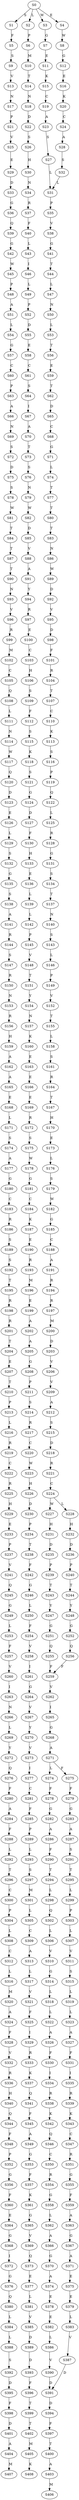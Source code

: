 strict digraph  {
	S0 -> S1 [ label = S ];
	S0 -> S2 [ label = L ];
	S0 -> S3 [ label = W ];
	S0 -> S4 [ label = E ];
	S1 -> S5 [ label = F ];
	S2 -> S6 [ label = P ];
	S3 -> S7 [ label = G ];
	S4 -> S8 [ label = W ];
	S5 -> S9 [ label = S ];
	S6 -> S10 [ label = M ];
	S7 -> S11 [ label = E ];
	S8 -> S12 [ label = G ];
	S9 -> S13 [ label = V ];
	S10 -> S14 [ label = T ];
	S11 -> S15 [ label = K ];
	S12 -> S16 [ label = E ];
	S13 -> S17 [ label = N ];
	S14 -> S18 [ label = N ];
	S15 -> S19 [ label = C ];
	S16 -> S20 [ label = K ];
	S17 -> S21 [ label = P ];
	S18 -> S22 [ label = D ];
	S19 -> S23 [ label = A ];
	S20 -> S24 [ label = C ];
	S21 -> S25 [ label = V ];
	S22 -> S26 [ label = S ];
	S23 -> S27 [ label = S ];
	S24 -> S28 [ label = A ];
	S25 -> S29 [ label = E ];
	S26 -> S30 [ label = H ];
	S27 -> S31 [ label = L ];
	S28 -> S32 [ label = S ];
	S29 -> S33 [ label = D ];
	S30 -> S34 [ label = N ];
	S31 -> S35 [ label = P ];
	S32 -> S31 [ label = L ];
	S33 -> S36 [ label = G ];
	S34 -> S37 [ label = R ];
	S35 -> S38 [ label = V ];
	S36 -> S39 [ label = Q ];
	S37 -> S40 [ label = F ];
	S38 -> S41 [ label = G ];
	S39 -> S42 [ label = G ];
	S40 -> S43 [ label = L ];
	S41 -> S44 [ label = T ];
	S42 -> S45 [ label = W ];
	S43 -> S46 [ label = I ];
	S44 -> S47 [ label = L ];
	S45 -> S48 [ label = P ];
	S46 -> S49 [ label = L ];
	S47 -> S50 [ label = N ];
	S48 -> S51 [ label = A ];
	S49 -> S52 [ label = P ];
	S50 -> S53 [ label = L ];
	S51 -> S54 [ label = L ];
	S52 -> S55 [ label = D ];
	S53 -> S56 [ label = T ];
	S54 -> S57 [ label = G ];
	S55 -> S58 [ label = E ];
	S56 -> S59 [ label = E ];
	S57 -> S60 [ label = C ];
	S58 -> S61 [ label = C ];
	S59 -> S62 [ label = T ];
	S60 -> S63 [ label = P ];
	S61 -> S64 [ label = S ];
	S62 -> S65 [ label = D ];
	S63 -> S66 [ label = A ];
	S64 -> S67 [ label = I ];
	S65 -> S68 [ label = C ];
	S66 -> S69 [ label = N ];
	S67 -> S70 [ label = A ];
	S68 -> S71 [ label = G ];
	S69 -> S72 [ label = S ];
	S70 -> S73 [ label = T ];
	S71 -> S74 [ label = L ];
	S72 -> S75 [ label = D ];
	S73 -> S76 [ label = S ];
	S74 -> S77 [ label = T ];
	S75 -> S78 [ label = S ];
	S76 -> S79 [ label = N ];
	S77 -> S80 [ label = T ];
	S78 -> S81 [ label = W ];
	S79 -> S82 [ label = W ];
	S80 -> S83 [ label = T ];
	S81 -> S84 [ label = T ];
	S82 -> S85 [ label = D ];
	S83 -> S86 [ label = N ];
	S84 -> S87 [ label = T ];
	S85 -> S88 [ label = V ];
	S86 -> S89 [ label = W ];
	S87 -> S90 [ label = T ];
	S88 -> S91 [ label = A ];
	S89 -> S92 [ label = D ];
	S90 -> S93 [ label = N ];
	S91 -> S94 [ label = Y ];
	S92 -> S95 [ label = V ];
	S93 -> S96 [ label = V ];
	S94 -> S97 [ label = R ];
	S95 -> S98 [ label = D ];
	S96 -> S99 [ label = R ];
	S97 -> S100 [ label = E ];
	S98 -> S101 [ label = F ];
	S99 -> S102 [ label = M ];
	S100 -> S103 [ label = C ];
	S101 -> S104 [ label = R ];
	S102 -> S105 [ label = C ];
	S103 -> S106 [ label = H ];
	S104 -> S107 [ label = T ];
	S105 -> S108 [ label = Q ];
	S106 -> S109 [ label = S ];
	S107 -> S110 [ label = C ];
	S108 -> S111 [ label = L ];
	S109 -> S112 [ label = F ];
	S110 -> S113 [ label = K ];
	S111 -> S114 [ label = N ];
	S112 -> S115 [ label = S ];
	S113 -> S116 [ label = S ];
	S114 -> S117 [ label = W ];
	S115 -> S118 [ label = K ];
	S116 -> S119 [ label = P ];
	S117 -> S120 [ label = Q ];
	S118 -> S121 [ label = S ];
	S119 -> S122 [ label = Q ];
	S120 -> S123 [ label = D ];
	S121 -> S124 [ label = G ];
	S122 -> S125 [ label = L ];
	S123 -> S126 [ label = E ];
	S124 -> S127 [ label = D ];
	S125 -> S128 [ label = R ];
	S126 -> S129 [ label = L ];
	S127 -> S130 [ label = F ];
	S128 -> S131 [ label = G ];
	S129 -> S132 [ label = S ];
	S130 -> S133 [ label = H ];
	S131 -> S134 [ label = S ];
	S132 -> S135 [ label = G ];
	S133 -> S136 [ label = E ];
	S134 -> S137 [ label = T ];
	S135 -> S138 [ label = S ];
	S136 -> S139 [ label = L ];
	S137 -> S140 [ label = N ];
	S138 -> S141 [ label = A ];
	S139 -> S142 [ label = L ];
	S140 -> S143 [ label = S ];
	S141 -> S144 [ label = R ];
	S142 -> S145 [ label = P ];
	S143 -> S146 [ label = L ];
	S144 -> S147 [ label = S ];
	S145 -> S148 [ label = V ];
	S146 -> S149 [ label = P ];
	S147 -> S150 [ label = R ];
	S148 -> S151 [ label = T ];
	S149 -> S152 [ label = V ];
	S150 -> S153 [ label = N ];
	S151 -> S154 [ label = Y ];
	S152 -> S155 [ label = T ];
	S153 -> S156 [ label = R ];
	S154 -> S157 [ label = N ];
	S155 -> S158 [ label = L ];
	S156 -> S159 [ label = H ];
	S157 -> S160 [ label = K ];
	S158 -> S161 [ label = S ];
	S159 -> S162 [ label = A ];
	S160 -> S163 [ label = E ];
	S161 -> S164 [ label = R ];
	S162 -> S165 [ label = A ];
	S163 -> S166 [ label = E ];
	S164 -> S167 [ label = T ];
	S165 -> S168 [ label = E ];
	S166 -> S169 [ label = E ];
	S167 -> S170 [ label = H ];
	S168 -> S171 [ label = L ];
	S169 -> S172 [ label = R ];
	S170 -> S173 [ label = E ];
	S171 -> S174 [ label = S ];
	S172 -> S175 [ label = S ];
	S173 -> S176 [ label = L ];
	S174 -> S177 [ label = A ];
	S175 -> S178 [ label = W ];
	S176 -> S179 [ label = S ];
	S177 -> S180 [ label = G ];
	S178 -> S181 [ label = G ];
	S179 -> S182 [ label = W ];
	S180 -> S183 [ label = C ];
	S181 -> S184 [ label = C ];
	S182 -> S185 [ label = G ];
	S183 -> S186 [ label = R ];
	S184 -> S187 [ label = K ];
	S185 -> S188 [ label = C ];
	S186 -> S189 [ label = S ];
	S187 -> S190 [ label = E ];
	S188 -> S191 [ label = A ];
	S189 -> S192 [ label = S ];
	S190 -> S193 [ label = R ];
	S191 -> S194 [ label = R ];
	S192 -> S195 [ label = T ];
	S193 -> S196 [ label = M ];
	S194 -> S197 [ label = R ];
	S195 -> S198 [ label = R ];
	S196 -> S199 [ label = E ];
	S197 -> S200 [ label = M ];
	S198 -> S201 [ label = R ];
	S199 -> S202 [ label = A ];
	S200 -> S203 [ label = D ];
	S201 -> S204 [ label = T ];
	S202 -> S205 [ label = A ];
	S203 -> S206 [ label = V ];
	S204 -> S207 [ label = E ];
	S205 -> S208 [ label = G ];
	S206 -> S209 [ label = V ];
	S207 -> S210 [ label = T ];
	S208 -> S211 [ label = P ];
	S209 -> S212 [ label = A ];
	S210 -> S213 [ label = P ];
	S211 -> S214 [ label = S ];
	S212 -> S215 [ label = S ];
	S213 -> S216 [ label = L ];
	S214 -> S217 [ label = R ];
	S215 -> S218 [ label = D ];
	S216 -> S219 [ label = R ];
	S217 -> S220 [ label = C ];
	S218 -> S221 [ label = R ];
	S219 -> S222 [ label = C ];
	S220 -> S223 [ label = W ];
	S221 -> S224 [ label = C ];
	S222 -> S225 [ label = R ];
	S223 -> S226 [ label = H ];
	S224 -> S227 [ label = W ];
	S224 -> S228 [ label = L ];
	S225 -> S229 [ label = H ];
	S226 -> S230 [ label = D ];
	S227 -> S231 [ label = H ];
	S228 -> S232 [ label = H ];
	S229 -> S233 [ label = E ];
	S230 -> S234 [ label = P ];
	S231 -> S235 [ label = D ];
	S232 -> S236 [ label = D ];
	S233 -> S237 [ label = P ];
	S234 -> S238 [ label = T ];
	S235 -> S239 [ label = P ];
	S236 -> S240 [ label = P ];
	S237 -> S241 [ label = V ];
	S238 -> S242 [ label = F ];
	S239 -> S243 [ label = T ];
	S240 -> S244 [ label = T ];
	S241 -> S245 [ label = Q ];
	S242 -> S246 [ label = G ];
	S243 -> S247 [ label = Y ];
	S244 -> S248 [ label = Y ];
	S245 -> S249 [ label = G ];
	S246 -> S250 [ label = L ];
	S247 -> S251 [ label = G ];
	S248 -> S252 [ label = G ];
	S249 -> S253 [ label = L ];
	S250 -> S254 [ label = F ];
	S251 -> S255 [ label = Q ];
	S252 -> S256 [ label = Q ];
	S253 -> S257 [ label = F ];
	S254 -> S258 [ label = V ];
	S255 -> S259 [ label = F ];
	S256 -> S259 [ label = F ];
	S257 -> S260 [ label = V ];
	S258 -> S261 [ label = I ];
	S259 -> S262 [ label = V ];
	S260 -> S263 [ label = I ];
	S261 -> S264 [ label = G ];
	S262 -> S265 [ label = I ];
	S263 -> S266 [ label = N ];
	S264 -> S267 [ label = V ];
	S265 -> S268 [ label = G ];
	S266 -> S269 [ label = L ];
	S267 -> S270 [ label = Y ];
	S268 -> S271 [ label = A ];
	S269 -> S272 [ label = Y ];
	S270 -> S273 [ label = V ];
	S271 -> S274 [ label = L ];
	S271 -> S275 [ label = F ];
	S272 -> S276 [ label = Q ];
	S273 -> S277 [ label = I ];
	S274 -> S278 [ label = F ];
	S275 -> S279 [ label = F ];
	S276 -> S280 [ label = F ];
	S277 -> S281 [ label = C ];
	S278 -> S282 [ label = G ];
	S279 -> S283 [ label = G ];
	S280 -> S284 [ label = A ];
	S281 -> S285 [ label = F ];
	S282 -> S286 [ label = A ];
	S283 -> S287 [ label = A ];
	S284 -> S288 [ label = F ];
	S285 -> S289 [ label = P ];
	S286 -> S290 [ label = F ];
	S287 -> S291 [ label = S ];
	S288 -> S292 [ label = L ];
	S289 -> S293 [ label = L ];
	S290 -> S294 [ label = T ];
	S291 -> S295 [ label = T ];
	S292 -> S296 [ label = T ];
	S293 -> S297 [ label = S ];
	S294 -> S298 [ label = L ];
	S295 -> S299 [ label = L ];
	S296 -> S300 [ label = C ];
	S297 -> S301 [ label = M ];
	S298 -> S302 [ label = Q ];
	S299 -> S303 [ label = P ];
	S300 -> S304 [ label = P ];
	S301 -> S305 [ label = L ];
	S302 -> S306 [ label = L ];
	S303 -> S307 [ label = L ];
	S304 -> S308 [ label = L ];
	S305 -> S309 [ label = C ];
	S306 -> S310 [ label = V ];
	S307 -> S311 [ label = V ];
	S308 -> S312 [ label = C ];
	S309 -> S313 [ label = A ];
	S310 -> S314 [ label = G ];
	S311 -> S315 [ label = S ];
	S312 -> S316 [ label = L ];
	S313 -> S317 [ label = L ];
	S314 -> S318 [ label = L ];
	S315 -> S319 [ label = L ];
	S316 -> S320 [ label = M ];
	S317 -> S321 [ label = V ];
	S318 -> S322 [ label = L ];
	S319 -> S323 [ label = L ];
	S320 -> S324 [ label = A ];
	S321 -> S325 [ label = F ];
	S322 -> S326 [ label = A ];
	S323 -> S327 [ label = A ];
	S324 -> S328 [ label = F ];
	S325 -> S329 [ label = I ];
	S326 -> S330 [ label = F ];
	S327 -> S331 [ label = F ];
	S328 -> S332 [ label = V ];
	S329 -> S333 [ label = R ];
	S330 -> S334 [ label = I ];
	S331 -> S335 [ label = I ];
	S332 -> S336 [ label = R ];
	S333 -> S337 [ label = K ];
	S334 -> S338 [ label = R ];
	S335 -> S339 [ label = R ];
	S336 -> S340 [ label = H ];
	S337 -> S341 [ label = Q ];
	S338 -> S342 [ label = K ];
	S339 -> S343 [ label = K ];
	S340 -> S344 [ label = Q ];
	S341 -> S345 [ label = F ];
	S342 -> S346 [ label = Q ];
	S343 -> S347 [ label = C ];
	S344 -> S348 [ label = F ];
	S345 -> S349 [ label = A ];
	S346 -> S350 [ label = C ];
	S347 -> S351 [ label = R ];
	S348 -> S352 [ label = P ];
	S349 -> S353 [ label = G ];
	S350 -> S354 [ label = R ];
	S351 -> S355 [ label = G ];
	S352 -> S356 [ label = G ];
	S353 -> S357 [ label = F ];
	S354 -> S358 [ label = G ];
	S355 -> S359 [ label = F ];
	S356 -> S360 [ label = F ];
	S357 -> S361 [ label = K ];
	S358 -> S362 [ label = L ];
	S359 -> S363 [ label = A ];
	S360 -> S364 [ label = E ];
	S361 -> S365 [ label = G ];
	S362 -> S366 [ label = A ];
	S363 -> S367 [ label = G ];
	S364 -> S368 [ label = G ];
	S365 -> S369 [ label = V ];
	S366 -> S370 [ label = G ];
	S367 -> S371 [ label = A ];
	S368 -> S372 [ label = I ];
	S369 -> S373 [ label = Q ];
	S370 -> S374 [ label = A ];
	S371 -> S375 [ label = E ];
	S372 -> S376 [ label = G ];
	S373 -> S377 [ label = E ];
	S374 -> S378 [ label = E ];
	S375 -> S379 [ label = E ];
	S376 -> S380 [ label = Q ];
	S377 -> S381 [ label = L ];
	S378 -> S382 [ label = E ];
	S379 -> S383 [ label = L ];
	S380 -> S384 [ label = L ];
	S381 -> S385 [ label = V ];
	S382 -> S386 [ label = L ];
	S383 -> S387 [ label = V ];
	S384 -> S388 [ label = L ];
	S385 -> S389 [ label = D ];
	S386 -> S390 [ label = V ];
	S387 -> S391 [ label = D ];
	S388 -> S392 [ label = S ];
	S389 -> S393 [ label = D ];
	S390 -> S391 [ label = D ];
	S391 -> S394 [ label = D ];
	S392 -> S395 [ label = D ];
	S393 -> S396 [ label = F ];
	S394 -> S397 [ label = F ];
	S395 -> S398 [ label = F ];
	S396 -> S399 [ label = T ];
	S397 -> S400 [ label = T ];
	S398 -> S401 [ label = D ];
	S399 -> S402 [ label = T ];
	S400 -> S403 [ label = A ];
	S401 -> S404 [ label = A ];
	S402 -> S405 [ label = M ];
	S403 -> S406 [ label = M ];
	S404 -> S407 [ label = M ];
	S405 -> S408 [ label = K ];
}
